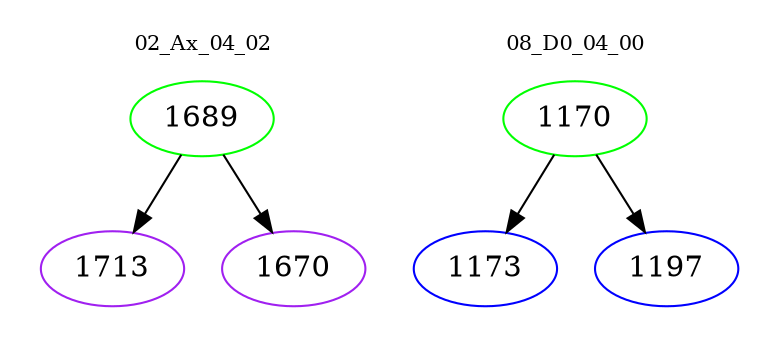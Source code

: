 digraph{
subgraph cluster_0 {
color = white
label = "02_Ax_04_02";
fontsize=10;
T0_1689 [label="1689", color="green"]
T0_1689 -> T0_1713 [color="black"]
T0_1713 [label="1713", color="purple"]
T0_1689 -> T0_1670 [color="black"]
T0_1670 [label="1670", color="purple"]
}
subgraph cluster_1 {
color = white
label = "08_D0_04_00";
fontsize=10;
T1_1170 [label="1170", color="green"]
T1_1170 -> T1_1173 [color="black"]
T1_1173 [label="1173", color="blue"]
T1_1170 -> T1_1197 [color="black"]
T1_1197 [label="1197", color="blue"]
}
}
